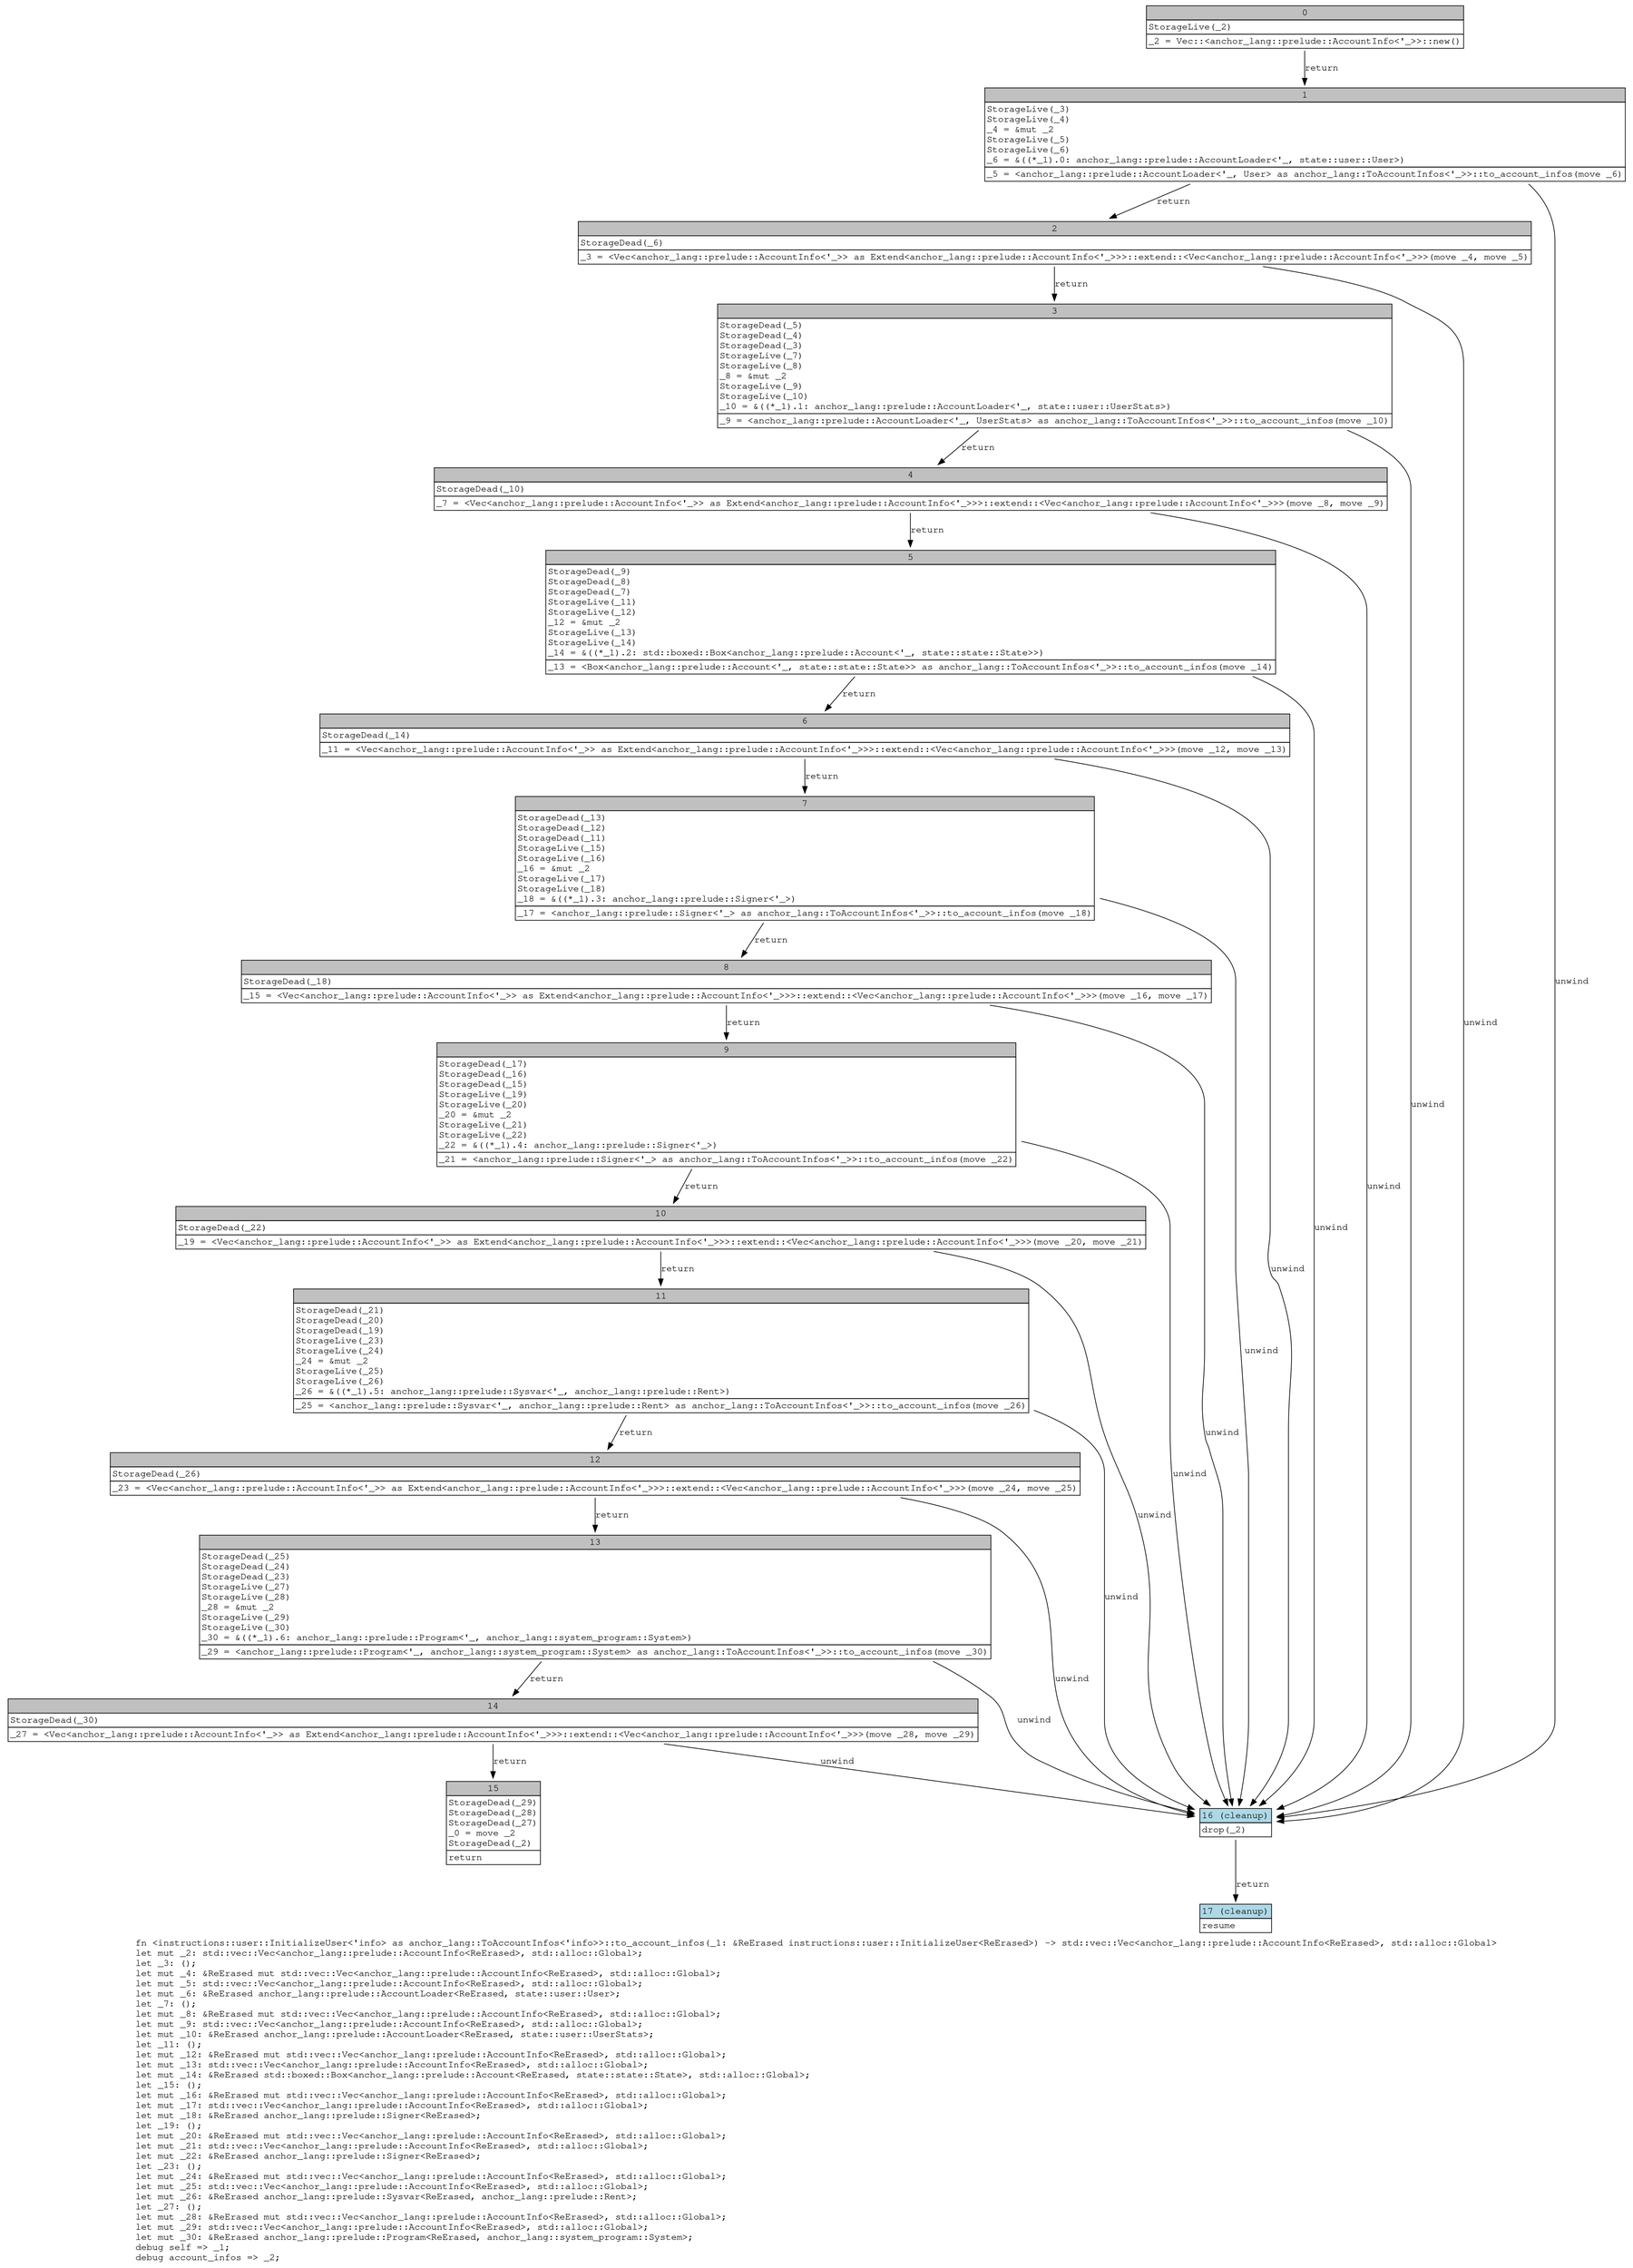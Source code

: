 digraph Mir_0_11856 {
    graph [fontname="Courier, monospace"];
    node [fontname="Courier, monospace"];
    edge [fontname="Courier, monospace"];
    label=<fn &lt;instructions::user::InitializeUser&lt;'info&gt; as anchor_lang::ToAccountInfos&lt;'info&gt;&gt;::to_account_infos(_1: &amp;ReErased instructions::user::InitializeUser&lt;ReErased&gt;) -&gt; std::vec::Vec&lt;anchor_lang::prelude::AccountInfo&lt;ReErased&gt;, std::alloc::Global&gt;<br align="left"/>let mut _2: std::vec::Vec&lt;anchor_lang::prelude::AccountInfo&lt;ReErased&gt;, std::alloc::Global&gt;;<br align="left"/>let _3: ();<br align="left"/>let mut _4: &amp;ReErased mut std::vec::Vec&lt;anchor_lang::prelude::AccountInfo&lt;ReErased&gt;, std::alloc::Global&gt;;<br align="left"/>let mut _5: std::vec::Vec&lt;anchor_lang::prelude::AccountInfo&lt;ReErased&gt;, std::alloc::Global&gt;;<br align="left"/>let mut _6: &amp;ReErased anchor_lang::prelude::AccountLoader&lt;ReErased, state::user::User&gt;;<br align="left"/>let _7: ();<br align="left"/>let mut _8: &amp;ReErased mut std::vec::Vec&lt;anchor_lang::prelude::AccountInfo&lt;ReErased&gt;, std::alloc::Global&gt;;<br align="left"/>let mut _9: std::vec::Vec&lt;anchor_lang::prelude::AccountInfo&lt;ReErased&gt;, std::alloc::Global&gt;;<br align="left"/>let mut _10: &amp;ReErased anchor_lang::prelude::AccountLoader&lt;ReErased, state::user::UserStats&gt;;<br align="left"/>let _11: ();<br align="left"/>let mut _12: &amp;ReErased mut std::vec::Vec&lt;anchor_lang::prelude::AccountInfo&lt;ReErased&gt;, std::alloc::Global&gt;;<br align="left"/>let mut _13: std::vec::Vec&lt;anchor_lang::prelude::AccountInfo&lt;ReErased&gt;, std::alloc::Global&gt;;<br align="left"/>let mut _14: &amp;ReErased std::boxed::Box&lt;anchor_lang::prelude::Account&lt;ReErased, state::state::State&gt;, std::alloc::Global&gt;;<br align="left"/>let _15: ();<br align="left"/>let mut _16: &amp;ReErased mut std::vec::Vec&lt;anchor_lang::prelude::AccountInfo&lt;ReErased&gt;, std::alloc::Global&gt;;<br align="left"/>let mut _17: std::vec::Vec&lt;anchor_lang::prelude::AccountInfo&lt;ReErased&gt;, std::alloc::Global&gt;;<br align="left"/>let mut _18: &amp;ReErased anchor_lang::prelude::Signer&lt;ReErased&gt;;<br align="left"/>let _19: ();<br align="left"/>let mut _20: &amp;ReErased mut std::vec::Vec&lt;anchor_lang::prelude::AccountInfo&lt;ReErased&gt;, std::alloc::Global&gt;;<br align="left"/>let mut _21: std::vec::Vec&lt;anchor_lang::prelude::AccountInfo&lt;ReErased&gt;, std::alloc::Global&gt;;<br align="left"/>let mut _22: &amp;ReErased anchor_lang::prelude::Signer&lt;ReErased&gt;;<br align="left"/>let _23: ();<br align="left"/>let mut _24: &amp;ReErased mut std::vec::Vec&lt;anchor_lang::prelude::AccountInfo&lt;ReErased&gt;, std::alloc::Global&gt;;<br align="left"/>let mut _25: std::vec::Vec&lt;anchor_lang::prelude::AccountInfo&lt;ReErased&gt;, std::alloc::Global&gt;;<br align="left"/>let mut _26: &amp;ReErased anchor_lang::prelude::Sysvar&lt;ReErased, anchor_lang::prelude::Rent&gt;;<br align="left"/>let _27: ();<br align="left"/>let mut _28: &amp;ReErased mut std::vec::Vec&lt;anchor_lang::prelude::AccountInfo&lt;ReErased&gt;, std::alloc::Global&gt;;<br align="left"/>let mut _29: std::vec::Vec&lt;anchor_lang::prelude::AccountInfo&lt;ReErased&gt;, std::alloc::Global&gt;;<br align="left"/>let mut _30: &amp;ReErased anchor_lang::prelude::Program&lt;ReErased, anchor_lang::system_program::System&gt;;<br align="left"/>debug self =&gt; _1;<br align="left"/>debug account_infos =&gt; _2;<br align="left"/>>;
    bb0__0_11856 [shape="none", label=<<table border="0" cellborder="1" cellspacing="0"><tr><td bgcolor="gray" align="center" colspan="1">0</td></tr><tr><td align="left" balign="left">StorageLive(_2)<br/></td></tr><tr><td align="left">_2 = Vec::&lt;anchor_lang::prelude::AccountInfo&lt;'_&gt;&gt;::new()</td></tr></table>>];
    bb1__0_11856 [shape="none", label=<<table border="0" cellborder="1" cellspacing="0"><tr><td bgcolor="gray" align="center" colspan="1">1</td></tr><tr><td align="left" balign="left">StorageLive(_3)<br/>StorageLive(_4)<br/>_4 = &amp;mut _2<br/>StorageLive(_5)<br/>StorageLive(_6)<br/>_6 = &amp;((*_1).0: anchor_lang::prelude::AccountLoader&lt;'_, state::user::User&gt;)<br/></td></tr><tr><td align="left">_5 = &lt;anchor_lang::prelude::AccountLoader&lt;'_, User&gt; as anchor_lang::ToAccountInfos&lt;'_&gt;&gt;::to_account_infos(move _6)</td></tr></table>>];
    bb2__0_11856 [shape="none", label=<<table border="0" cellborder="1" cellspacing="0"><tr><td bgcolor="gray" align="center" colspan="1">2</td></tr><tr><td align="left" balign="left">StorageDead(_6)<br/></td></tr><tr><td align="left">_3 = &lt;Vec&lt;anchor_lang::prelude::AccountInfo&lt;'_&gt;&gt; as Extend&lt;anchor_lang::prelude::AccountInfo&lt;'_&gt;&gt;&gt;::extend::&lt;Vec&lt;anchor_lang::prelude::AccountInfo&lt;'_&gt;&gt;&gt;(move _4, move _5)</td></tr></table>>];
    bb3__0_11856 [shape="none", label=<<table border="0" cellborder="1" cellspacing="0"><tr><td bgcolor="gray" align="center" colspan="1">3</td></tr><tr><td align="left" balign="left">StorageDead(_5)<br/>StorageDead(_4)<br/>StorageDead(_3)<br/>StorageLive(_7)<br/>StorageLive(_8)<br/>_8 = &amp;mut _2<br/>StorageLive(_9)<br/>StorageLive(_10)<br/>_10 = &amp;((*_1).1: anchor_lang::prelude::AccountLoader&lt;'_, state::user::UserStats&gt;)<br/></td></tr><tr><td align="left">_9 = &lt;anchor_lang::prelude::AccountLoader&lt;'_, UserStats&gt; as anchor_lang::ToAccountInfos&lt;'_&gt;&gt;::to_account_infos(move _10)</td></tr></table>>];
    bb4__0_11856 [shape="none", label=<<table border="0" cellborder="1" cellspacing="0"><tr><td bgcolor="gray" align="center" colspan="1">4</td></tr><tr><td align="left" balign="left">StorageDead(_10)<br/></td></tr><tr><td align="left">_7 = &lt;Vec&lt;anchor_lang::prelude::AccountInfo&lt;'_&gt;&gt; as Extend&lt;anchor_lang::prelude::AccountInfo&lt;'_&gt;&gt;&gt;::extend::&lt;Vec&lt;anchor_lang::prelude::AccountInfo&lt;'_&gt;&gt;&gt;(move _8, move _9)</td></tr></table>>];
    bb5__0_11856 [shape="none", label=<<table border="0" cellborder="1" cellspacing="0"><tr><td bgcolor="gray" align="center" colspan="1">5</td></tr><tr><td align="left" balign="left">StorageDead(_9)<br/>StorageDead(_8)<br/>StorageDead(_7)<br/>StorageLive(_11)<br/>StorageLive(_12)<br/>_12 = &amp;mut _2<br/>StorageLive(_13)<br/>StorageLive(_14)<br/>_14 = &amp;((*_1).2: std::boxed::Box&lt;anchor_lang::prelude::Account&lt;'_, state::state::State&gt;&gt;)<br/></td></tr><tr><td align="left">_13 = &lt;Box&lt;anchor_lang::prelude::Account&lt;'_, state::state::State&gt;&gt; as anchor_lang::ToAccountInfos&lt;'_&gt;&gt;::to_account_infos(move _14)</td></tr></table>>];
    bb6__0_11856 [shape="none", label=<<table border="0" cellborder="1" cellspacing="0"><tr><td bgcolor="gray" align="center" colspan="1">6</td></tr><tr><td align="left" balign="left">StorageDead(_14)<br/></td></tr><tr><td align="left">_11 = &lt;Vec&lt;anchor_lang::prelude::AccountInfo&lt;'_&gt;&gt; as Extend&lt;anchor_lang::prelude::AccountInfo&lt;'_&gt;&gt;&gt;::extend::&lt;Vec&lt;anchor_lang::prelude::AccountInfo&lt;'_&gt;&gt;&gt;(move _12, move _13)</td></tr></table>>];
    bb7__0_11856 [shape="none", label=<<table border="0" cellborder="1" cellspacing="0"><tr><td bgcolor="gray" align="center" colspan="1">7</td></tr><tr><td align="left" balign="left">StorageDead(_13)<br/>StorageDead(_12)<br/>StorageDead(_11)<br/>StorageLive(_15)<br/>StorageLive(_16)<br/>_16 = &amp;mut _2<br/>StorageLive(_17)<br/>StorageLive(_18)<br/>_18 = &amp;((*_1).3: anchor_lang::prelude::Signer&lt;'_&gt;)<br/></td></tr><tr><td align="left">_17 = &lt;anchor_lang::prelude::Signer&lt;'_&gt; as anchor_lang::ToAccountInfos&lt;'_&gt;&gt;::to_account_infos(move _18)</td></tr></table>>];
    bb8__0_11856 [shape="none", label=<<table border="0" cellborder="1" cellspacing="0"><tr><td bgcolor="gray" align="center" colspan="1">8</td></tr><tr><td align="left" balign="left">StorageDead(_18)<br/></td></tr><tr><td align="left">_15 = &lt;Vec&lt;anchor_lang::prelude::AccountInfo&lt;'_&gt;&gt; as Extend&lt;anchor_lang::prelude::AccountInfo&lt;'_&gt;&gt;&gt;::extend::&lt;Vec&lt;anchor_lang::prelude::AccountInfo&lt;'_&gt;&gt;&gt;(move _16, move _17)</td></tr></table>>];
    bb9__0_11856 [shape="none", label=<<table border="0" cellborder="1" cellspacing="0"><tr><td bgcolor="gray" align="center" colspan="1">9</td></tr><tr><td align="left" balign="left">StorageDead(_17)<br/>StorageDead(_16)<br/>StorageDead(_15)<br/>StorageLive(_19)<br/>StorageLive(_20)<br/>_20 = &amp;mut _2<br/>StorageLive(_21)<br/>StorageLive(_22)<br/>_22 = &amp;((*_1).4: anchor_lang::prelude::Signer&lt;'_&gt;)<br/></td></tr><tr><td align="left">_21 = &lt;anchor_lang::prelude::Signer&lt;'_&gt; as anchor_lang::ToAccountInfos&lt;'_&gt;&gt;::to_account_infos(move _22)</td></tr></table>>];
    bb10__0_11856 [shape="none", label=<<table border="0" cellborder="1" cellspacing="0"><tr><td bgcolor="gray" align="center" colspan="1">10</td></tr><tr><td align="left" balign="left">StorageDead(_22)<br/></td></tr><tr><td align="left">_19 = &lt;Vec&lt;anchor_lang::prelude::AccountInfo&lt;'_&gt;&gt; as Extend&lt;anchor_lang::prelude::AccountInfo&lt;'_&gt;&gt;&gt;::extend::&lt;Vec&lt;anchor_lang::prelude::AccountInfo&lt;'_&gt;&gt;&gt;(move _20, move _21)</td></tr></table>>];
    bb11__0_11856 [shape="none", label=<<table border="0" cellborder="1" cellspacing="0"><tr><td bgcolor="gray" align="center" colspan="1">11</td></tr><tr><td align="left" balign="left">StorageDead(_21)<br/>StorageDead(_20)<br/>StorageDead(_19)<br/>StorageLive(_23)<br/>StorageLive(_24)<br/>_24 = &amp;mut _2<br/>StorageLive(_25)<br/>StorageLive(_26)<br/>_26 = &amp;((*_1).5: anchor_lang::prelude::Sysvar&lt;'_, anchor_lang::prelude::Rent&gt;)<br/></td></tr><tr><td align="left">_25 = &lt;anchor_lang::prelude::Sysvar&lt;'_, anchor_lang::prelude::Rent&gt; as anchor_lang::ToAccountInfos&lt;'_&gt;&gt;::to_account_infos(move _26)</td></tr></table>>];
    bb12__0_11856 [shape="none", label=<<table border="0" cellborder="1" cellspacing="0"><tr><td bgcolor="gray" align="center" colspan="1">12</td></tr><tr><td align="left" balign="left">StorageDead(_26)<br/></td></tr><tr><td align="left">_23 = &lt;Vec&lt;anchor_lang::prelude::AccountInfo&lt;'_&gt;&gt; as Extend&lt;anchor_lang::prelude::AccountInfo&lt;'_&gt;&gt;&gt;::extend::&lt;Vec&lt;anchor_lang::prelude::AccountInfo&lt;'_&gt;&gt;&gt;(move _24, move _25)</td></tr></table>>];
    bb13__0_11856 [shape="none", label=<<table border="0" cellborder="1" cellspacing="0"><tr><td bgcolor="gray" align="center" colspan="1">13</td></tr><tr><td align="left" balign="left">StorageDead(_25)<br/>StorageDead(_24)<br/>StorageDead(_23)<br/>StorageLive(_27)<br/>StorageLive(_28)<br/>_28 = &amp;mut _2<br/>StorageLive(_29)<br/>StorageLive(_30)<br/>_30 = &amp;((*_1).6: anchor_lang::prelude::Program&lt;'_, anchor_lang::system_program::System&gt;)<br/></td></tr><tr><td align="left">_29 = &lt;anchor_lang::prelude::Program&lt;'_, anchor_lang::system_program::System&gt; as anchor_lang::ToAccountInfos&lt;'_&gt;&gt;::to_account_infos(move _30)</td></tr></table>>];
    bb14__0_11856 [shape="none", label=<<table border="0" cellborder="1" cellspacing="0"><tr><td bgcolor="gray" align="center" colspan="1">14</td></tr><tr><td align="left" balign="left">StorageDead(_30)<br/></td></tr><tr><td align="left">_27 = &lt;Vec&lt;anchor_lang::prelude::AccountInfo&lt;'_&gt;&gt; as Extend&lt;anchor_lang::prelude::AccountInfo&lt;'_&gt;&gt;&gt;::extend::&lt;Vec&lt;anchor_lang::prelude::AccountInfo&lt;'_&gt;&gt;&gt;(move _28, move _29)</td></tr></table>>];
    bb15__0_11856 [shape="none", label=<<table border="0" cellborder="1" cellspacing="0"><tr><td bgcolor="gray" align="center" colspan="1">15</td></tr><tr><td align="left" balign="left">StorageDead(_29)<br/>StorageDead(_28)<br/>StorageDead(_27)<br/>_0 = move _2<br/>StorageDead(_2)<br/></td></tr><tr><td align="left">return</td></tr></table>>];
    bb16__0_11856 [shape="none", label=<<table border="0" cellborder="1" cellspacing="0"><tr><td bgcolor="lightblue" align="center" colspan="1">16 (cleanup)</td></tr><tr><td align="left">drop(_2)</td></tr></table>>];
    bb17__0_11856 [shape="none", label=<<table border="0" cellborder="1" cellspacing="0"><tr><td bgcolor="lightblue" align="center" colspan="1">17 (cleanup)</td></tr><tr><td align="left">resume</td></tr></table>>];
    bb0__0_11856 -> bb1__0_11856 [label="return"];
    bb1__0_11856 -> bb2__0_11856 [label="return"];
    bb1__0_11856 -> bb16__0_11856 [label="unwind"];
    bb2__0_11856 -> bb3__0_11856 [label="return"];
    bb2__0_11856 -> bb16__0_11856 [label="unwind"];
    bb3__0_11856 -> bb4__0_11856 [label="return"];
    bb3__0_11856 -> bb16__0_11856 [label="unwind"];
    bb4__0_11856 -> bb5__0_11856 [label="return"];
    bb4__0_11856 -> bb16__0_11856 [label="unwind"];
    bb5__0_11856 -> bb6__0_11856 [label="return"];
    bb5__0_11856 -> bb16__0_11856 [label="unwind"];
    bb6__0_11856 -> bb7__0_11856 [label="return"];
    bb6__0_11856 -> bb16__0_11856 [label="unwind"];
    bb7__0_11856 -> bb8__0_11856 [label="return"];
    bb7__0_11856 -> bb16__0_11856 [label="unwind"];
    bb8__0_11856 -> bb9__0_11856 [label="return"];
    bb8__0_11856 -> bb16__0_11856 [label="unwind"];
    bb9__0_11856 -> bb10__0_11856 [label="return"];
    bb9__0_11856 -> bb16__0_11856 [label="unwind"];
    bb10__0_11856 -> bb11__0_11856 [label="return"];
    bb10__0_11856 -> bb16__0_11856 [label="unwind"];
    bb11__0_11856 -> bb12__0_11856 [label="return"];
    bb11__0_11856 -> bb16__0_11856 [label="unwind"];
    bb12__0_11856 -> bb13__0_11856 [label="return"];
    bb12__0_11856 -> bb16__0_11856 [label="unwind"];
    bb13__0_11856 -> bb14__0_11856 [label="return"];
    bb13__0_11856 -> bb16__0_11856 [label="unwind"];
    bb14__0_11856 -> bb15__0_11856 [label="return"];
    bb14__0_11856 -> bb16__0_11856 [label="unwind"];
    bb16__0_11856 -> bb17__0_11856 [label="return"];
}
